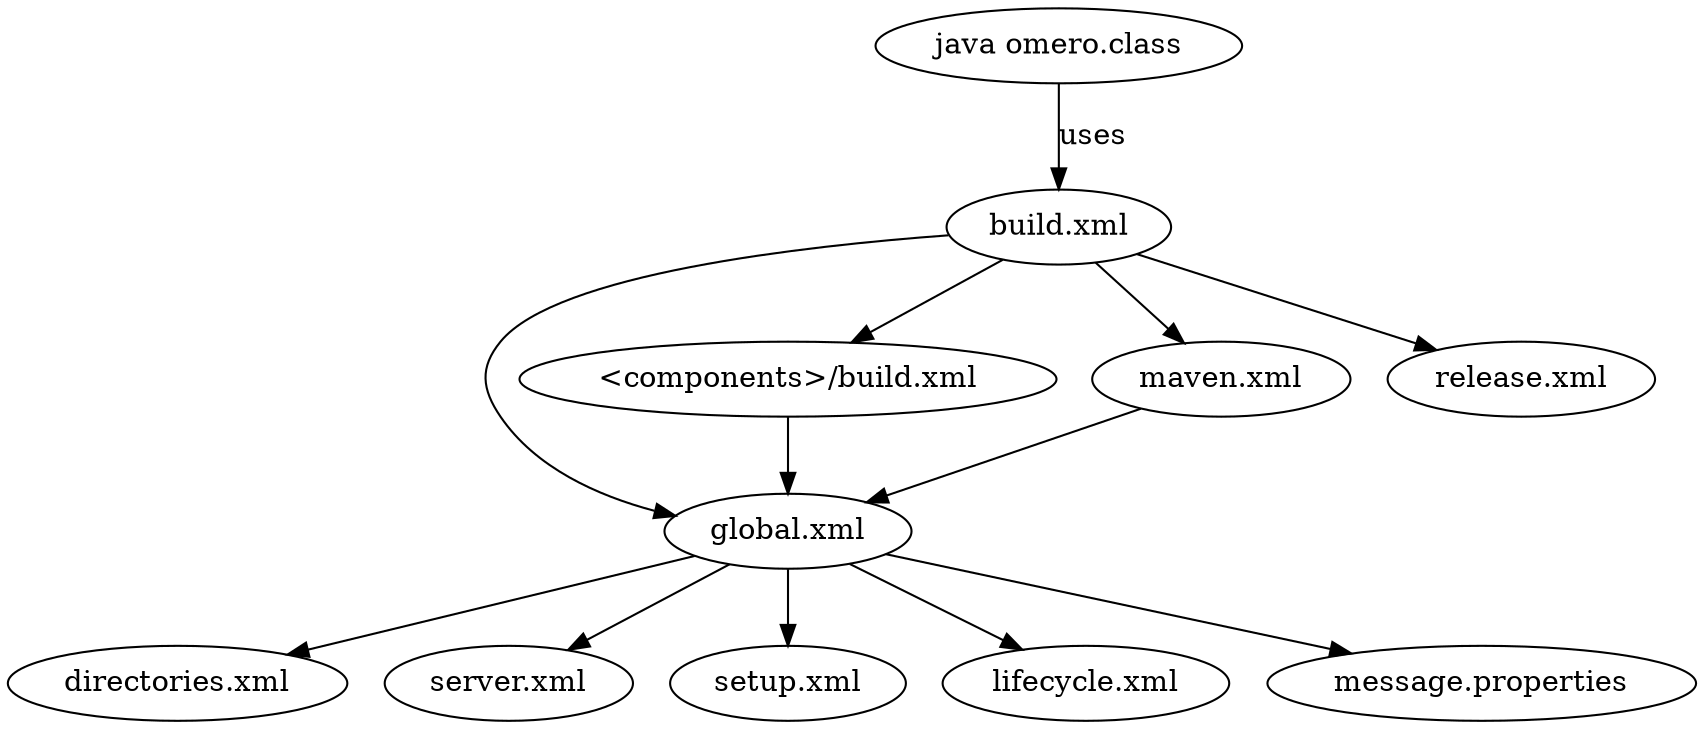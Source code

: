digraph build {

	"java omero.class" -> "build.xml" [label="uses"];

	"build.xml" -> "global.xml";
	"build.xml" -> "<components>/build.xml" -> "global.xml";

	"global.xml" -> "directories.xml" ;
	"global.xml" -> "server.xml";
	"global.xml" -> "setup.xml";
	"global.xml" -> "lifecycle.xml";
	"global.xml" -> "message.properties";	

	"build.xml" -> "maven.xml" -> "global.xml";
	"build.xml" -> "release.xml";

}
